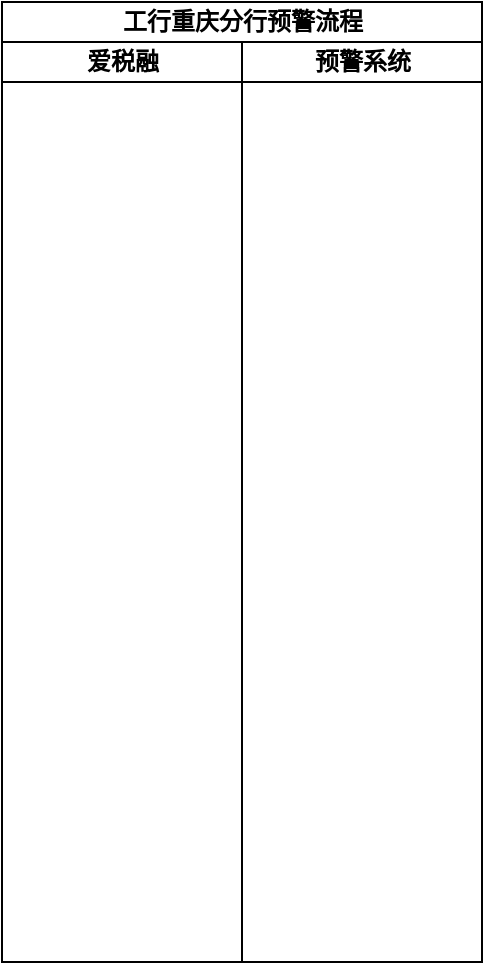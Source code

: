 <mxfile version="11.1.2" type="github"><diagram id="2O1Es9XfROlyuZwTTlzN" name="第 1 页"><mxGraphModel dx="868" dy="452" grid="1" gridSize="10" guides="1" tooltips="1" connect="1" arrows="1" fold="1" page="1" pageScale="1" pageWidth="827" pageHeight="1169" math="0" shadow="0"><root><mxCell id="0"/><mxCell id="1" parent="0"/><mxCell id="XAF0ngME0_HWRh7lV-5_-1" value="工行重庆分行预警流程" style="swimlane;html=1;childLayout=stackLayout;resizeParent=1;resizeParentMax=0;startSize=20;" vertex="1" parent="1"><mxGeometry x="210" y="200" width="240" height="480" as="geometry"/></mxCell><mxCell id="XAF0ngME0_HWRh7lV-5_-2" value="爱税融" style="swimlane;html=1;startSize=20;" vertex="1" parent="XAF0ngME0_HWRh7lV-5_-1"><mxGeometry y="20" width="120" height="460" as="geometry"/></mxCell><mxCell id="XAF0ngME0_HWRh7lV-5_-3" value="预警系统" style="swimlane;html=1;startSize=20;" vertex="1" parent="XAF0ngME0_HWRh7lV-5_-1"><mxGeometry x="120" y="20" width="120" height="460" as="geometry"/></mxCell></root></mxGraphModel></diagram></mxfile>